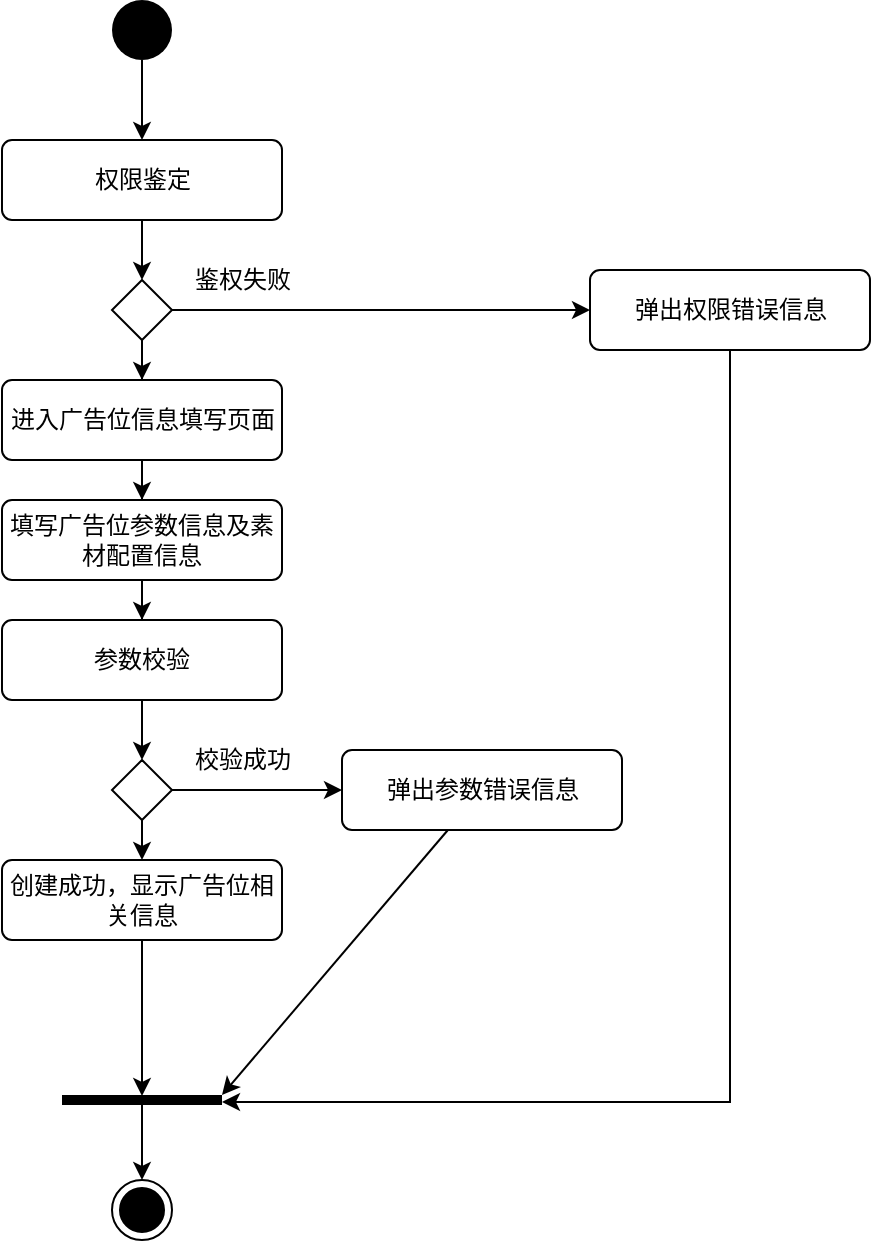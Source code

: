 <mxfile version="14.9.5" type="github"><diagram id="4-xmZcjSCOeOXGIFO640" name="Page-1"><mxGraphModel dx="1426" dy="737" grid="1" gridSize="10" guides="1" tooltips="1" connect="1" arrows="1" fold="1" page="1" pageScale="1" pageWidth="827" pageHeight="1169" math="0" shadow="0"><root><mxCell id="0"/><mxCell id="1" parent="0"/><mxCell id="icBwKRavlamgWxdaJovU-32" style="edgeStyle=orthogonalEdgeStyle;rounded=0;orthogonalLoop=1;jettySize=auto;html=1;" parent="1" source="icBwKRavlamgWxdaJovU-27" target="icBwKRavlamgWxdaJovU-28" edge="1"><mxGeometry relative="1" as="geometry"/></mxCell><mxCell id="icBwKRavlamgWxdaJovU-27" value="" style="ellipse;fillColor=#000000;strokeColor=none;" parent="1" vertex="1"><mxGeometry x="175" y="230" width="30" height="30" as="geometry"/></mxCell><mxCell id="icBwKRavlamgWxdaJovU-36" style="edgeStyle=orthogonalEdgeStyle;rounded=0;orthogonalLoop=1;jettySize=auto;html=1;entryX=0.5;entryY=0;entryDx=0;entryDy=0;" parent="1" source="icBwKRavlamgWxdaJovU-28" target="icBwKRavlamgWxdaJovU-35" edge="1"><mxGeometry relative="1" as="geometry"/></mxCell><mxCell id="icBwKRavlamgWxdaJovU-28" value="权限鉴定" style="html=1;align=center;verticalAlign=middle;rounded=1;absoluteArcSize=1;arcSize=10;dashed=0;shadow=0;" parent="1" vertex="1"><mxGeometry x="120" y="300" width="140" height="40" as="geometry"/></mxCell><mxCell id="icBwKRavlamgWxdaJovU-34" style="edgeStyle=orthogonalEdgeStyle;rounded=0;orthogonalLoop=1;jettySize=auto;html=1;entryX=0.5;entryY=0;entryDx=0;entryDy=0;" parent="1" source="icBwKRavlamgWxdaJovU-31" target="icBwKRavlamgWxdaJovU-33" edge="1"><mxGeometry relative="1" as="geometry"/></mxCell><mxCell id="icBwKRavlamgWxdaJovU-31" value="" style="html=1;points=[];perimeter=orthogonalPerimeter;fillColor=#000000;strokeColor=none;shadow=0;verticalAlign=middle;rotation=90;" parent="1" vertex="1"><mxGeometry x="187.5" y="740" width="5" height="80" as="geometry"/></mxCell><mxCell id="icBwKRavlamgWxdaJovU-33" value="" style="ellipse;html=1;shape=endState;fillColor=#000000;strokeColor=#000000;shadow=0;verticalAlign=middle;" parent="1" vertex="1"><mxGeometry x="175" y="820" width="30" height="30" as="geometry"/></mxCell><mxCell id="icBwKRavlamgWxdaJovU-38" style="edgeStyle=orthogonalEdgeStyle;rounded=0;orthogonalLoop=1;jettySize=auto;html=1;" parent="1" source="icBwKRavlamgWxdaJovU-35" target="icBwKRavlamgWxdaJovU-37" edge="1"><mxGeometry relative="1" as="geometry"/></mxCell><mxCell id="icBwKRavlamgWxdaJovU-50" style="edgeStyle=orthogonalEdgeStyle;rounded=0;orthogonalLoop=1;jettySize=auto;html=1;" parent="1" source="icBwKRavlamgWxdaJovU-35" target="icBwKRavlamgWxdaJovU-41" edge="1"><mxGeometry relative="1" as="geometry"/></mxCell><mxCell id="icBwKRavlamgWxdaJovU-35" value="" style="rhombus;shadow=0;gradientColor=none;verticalAlign=middle;" parent="1" vertex="1"><mxGeometry x="175" y="370" width="30" height="30" as="geometry"/></mxCell><mxCell id="icBwKRavlamgWxdaJovU-39" style="edgeStyle=orthogonalEdgeStyle;rounded=0;orthogonalLoop=1;jettySize=auto;html=1;entryX=0.7;entryY=0;entryDx=0;entryDy=0;entryPerimeter=0;" parent="1" source="icBwKRavlamgWxdaJovU-37" target="icBwKRavlamgWxdaJovU-31" edge="1"><mxGeometry relative="1" as="geometry"><Array as="points"><mxPoint x="484" y="781"/></Array></mxGeometry></mxCell><mxCell id="icBwKRavlamgWxdaJovU-37" value="弹出权限错误信息" style="html=1;align=center;verticalAlign=middle;rounded=1;absoluteArcSize=1;arcSize=10;dashed=0;shadow=0;gradientColor=none;" parent="1" vertex="1"><mxGeometry x="414" y="365" width="140" height="40" as="geometry"/></mxCell><mxCell id="icBwKRavlamgWxdaJovU-40" value="鉴权失败" style="text;html=1;align=center;verticalAlign=middle;resizable=0;points=[];autosize=1;strokeColor=none;" parent="1" vertex="1"><mxGeometry x="210" y="360" width="60" height="20" as="geometry"/></mxCell><mxCell id="icBwKRavlamgWxdaJovU-46" style="edgeStyle=orthogonalEdgeStyle;rounded=0;orthogonalLoop=1;jettySize=auto;html=1;entryX=0.5;entryY=0;entryDx=0;entryDy=0;" parent="1" source="icBwKRavlamgWxdaJovU-41" target="icBwKRavlamgWxdaJovU-42" edge="1"><mxGeometry relative="1" as="geometry"/></mxCell><mxCell id="icBwKRavlamgWxdaJovU-41" value="进入广告位信息填写页面" style="html=1;align=center;verticalAlign=middle;rounded=1;absoluteArcSize=1;arcSize=10;dashed=0;shadow=0;" parent="1" vertex="1"><mxGeometry x="120" y="420" width="140" height="40" as="geometry"/></mxCell><mxCell id="icBwKRavlamgWxdaJovU-47" style="edgeStyle=orthogonalEdgeStyle;rounded=0;orthogonalLoop=1;jettySize=auto;html=1;entryX=0.5;entryY=0;entryDx=0;entryDy=0;" parent="1" source="icBwKRavlamgWxdaJovU-42" target="icBwKRavlamgWxdaJovU-43" edge="1"><mxGeometry relative="1" as="geometry"/></mxCell><mxCell id="icBwKRavlamgWxdaJovU-42" value="填写广告位参数信息及素材配置信息" style="html=1;align=center;verticalAlign=middle;rounded=1;absoluteArcSize=1;arcSize=10;dashed=0;shadow=0;whiteSpace=wrap;" parent="1" vertex="1"><mxGeometry x="120" y="480" width="140" height="40" as="geometry"/></mxCell><mxCell id="icBwKRavlamgWxdaJovU-48" value="" style="edgeStyle=orthogonalEdgeStyle;rounded=0;orthogonalLoop=1;jettySize=auto;html=1;" parent="1" source="icBwKRavlamgWxdaJovU-43" target="icBwKRavlamgWxdaJovU-45" edge="1"><mxGeometry relative="1" as="geometry"/></mxCell><mxCell id="icBwKRavlamgWxdaJovU-43" value="参数校验" style="html=1;align=center;verticalAlign=middle;rounded=1;absoluteArcSize=1;arcSize=10;dashed=0;shadow=0;whiteSpace=wrap;" parent="1" vertex="1"><mxGeometry x="120" y="540" width="140" height="40" as="geometry"/></mxCell><mxCell id="icBwKRavlamgWxdaJovU-52" value="" style="edgeStyle=orthogonalEdgeStyle;rounded=0;orthogonalLoop=1;jettySize=auto;html=1;" parent="1" source="icBwKRavlamgWxdaJovU-45" target="icBwKRavlamgWxdaJovU-51" edge="1"><mxGeometry relative="1" as="geometry"/></mxCell><mxCell id="icBwKRavlamgWxdaJovU-56" style="edgeStyle=none;rounded=0;orthogonalLoop=1;jettySize=auto;html=1;" parent="1" source="icBwKRavlamgWxdaJovU-45" target="icBwKRavlamgWxdaJovU-55" edge="1"><mxGeometry relative="1" as="geometry"/></mxCell><mxCell id="icBwKRavlamgWxdaJovU-45" value="" style="rhombus;shadow=0;gradientColor=none;verticalAlign=middle;" parent="1" vertex="1"><mxGeometry x="175" y="610" width="30" height="30" as="geometry"/></mxCell><mxCell id="icBwKRavlamgWxdaJovU-53" style="rounded=0;orthogonalLoop=1;jettySize=auto;html=1;" parent="1" source="icBwKRavlamgWxdaJovU-51" target="icBwKRavlamgWxdaJovU-31" edge="1"><mxGeometry relative="1" as="geometry"/></mxCell><mxCell id="icBwKRavlamgWxdaJovU-51" value="弹出参数错误信息" style="html=1;align=center;verticalAlign=middle;rounded=1;absoluteArcSize=1;arcSize=10;dashed=0;shadow=0;gradientColor=none;" parent="1" vertex="1"><mxGeometry x="290" y="605" width="140" height="40" as="geometry"/></mxCell><mxCell id="icBwKRavlamgWxdaJovU-57" style="edgeStyle=none;rounded=0;orthogonalLoop=1;jettySize=auto;html=1;entryX=0.1;entryY=0.5;entryDx=0;entryDy=0;entryPerimeter=0;" parent="1" source="icBwKRavlamgWxdaJovU-55" target="icBwKRavlamgWxdaJovU-31" edge="1"><mxGeometry relative="1" as="geometry"/></mxCell><mxCell id="icBwKRavlamgWxdaJovU-55" value="创建成功，显示广告位相关信息" style="html=1;align=center;verticalAlign=middle;rounded=1;absoluteArcSize=1;arcSize=10;dashed=0;shadow=0;gradientColor=none;whiteSpace=wrap;" parent="1" vertex="1"><mxGeometry x="120" y="660" width="140" height="40" as="geometry"/></mxCell><mxCell id="icBwKRavlamgWxdaJovU-58" value="校验成功" style="text;html=1;align=center;verticalAlign=middle;resizable=0;points=[];autosize=1;strokeColor=none;" parent="1" vertex="1"><mxGeometry x="210" y="600" width="60" height="20" as="geometry"/></mxCell></root></mxGraphModel></diagram></mxfile>